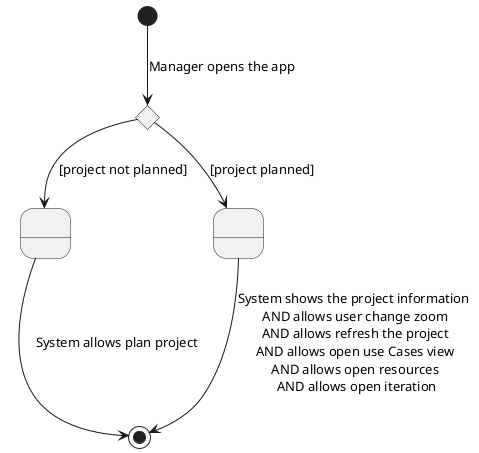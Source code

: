 @startuml

state 1 <<choice>>
state 2 as " "
state 3 as " "

[*] --> 1 : Manager opens the app
1 --> 2 : [project not planned]
1 --> 3  : [project planned]
2 --> [*] : System allows plan project
3 --> [*] : System shows the project information \n AND allows user change zoom \n AND allows refresh the project \n AND allows open use Cases view \n AND allows open resources \n AND allows open iteration
@enduml
